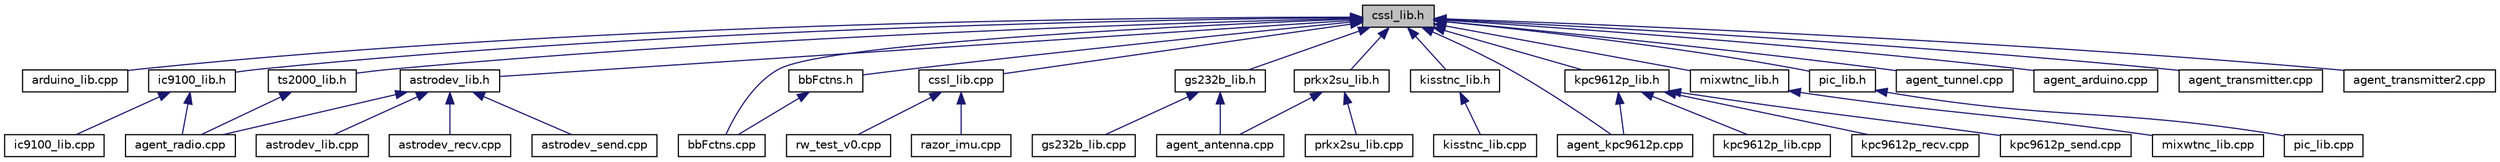 digraph "cssl_lib.h"
{
 // INTERACTIVE_SVG=YES
  edge [fontname="Helvetica",fontsize="10",labelfontname="Helvetica",labelfontsize="10"];
  node [fontname="Helvetica",fontsize="10",shape=record];
  Node28 [label="cssl_lib.h",height=0.2,width=0.4,color="black", fillcolor="grey75", style="filled", fontcolor="black"];
  Node28 -> Node29 [dir="back",color="midnightblue",fontsize="10",style="solid",fontname="Helvetica"];
  Node29 [label="arduino_lib.cpp",height=0.2,width=0.4,color="black", fillcolor="white", style="filled",URL="$arduino__lib_8cpp.html"];
  Node28 -> Node30 [dir="back",color="midnightblue",fontsize="10",style="solid",fontname="Helvetica"];
  Node30 [label="astrodev_lib.h",height=0.2,width=0.4,color="black", fillcolor="white", style="filled",URL="$astrodev__lib_8h.html",tooltip="ASTRODEV controller includes. "];
  Node30 -> Node31 [dir="back",color="midnightblue",fontsize="10",style="solid",fontname="Helvetica"];
  Node31 [label="astrodev_lib.cpp",height=0.2,width=0.4,color="black", fillcolor="white", style="filled",URL="$astrodev__lib_8cpp.html"];
  Node30 -> Node32 [dir="back",color="midnightblue",fontsize="10",style="solid",fontname="Helvetica"];
  Node32 [label="agent_radio.cpp",height=0.2,width=0.4,color="black", fillcolor="white", style="filled",URL="$agent__radio_8cpp.html",tooltip="Agent Radio for Satellite Ground Station. "];
  Node30 -> Node33 [dir="back",color="midnightblue",fontsize="10",style="solid",fontname="Helvetica"];
  Node33 [label="astrodev_recv.cpp",height=0.2,width=0.4,color="black", fillcolor="white", style="filled",URL="$astrodev__recv_8cpp.html"];
  Node30 -> Node34 [dir="back",color="midnightblue",fontsize="10",style="solid",fontname="Helvetica"];
  Node34 [label="astrodev_send.cpp",height=0.2,width=0.4,color="black", fillcolor="white", style="filled",URL="$astrodev__send_8cpp.html"];
  Node28 -> Node35 [dir="back",color="midnightblue",fontsize="10",style="solid",fontname="Helvetica"];
  Node35 [label="bbFctns.cpp",height=0.2,width=0.4,color="black", fillcolor="white", style="filled",URL="$bb_fctns_8cpp.html"];
  Node28 -> Node36 [dir="back",color="midnightblue",fontsize="10",style="solid",fontname="Helvetica"];
  Node36 [label="bbFctns.h",height=0.2,width=0.4,color="black", fillcolor="white", style="filled",URL="$bb_fctns_8h.html"];
  Node36 -> Node35 [dir="back",color="midnightblue",fontsize="10",style="solid",fontname="Helvetica"];
  Node28 -> Node37 [dir="back",color="midnightblue",fontsize="10",style="solid",fontname="Helvetica"];
  Node37 [label="cssl_lib.cpp",height=0.2,width=0.4,color="black", fillcolor="white", style="filled",URL="$cssl__lib_8cpp.html",tooltip="Simple Serial library source file. "];
  Node37 -> Node38 [dir="back",color="midnightblue",fontsize="10",style="solid",fontname="Helvetica"];
  Node38 [label="rw_test_v0.cpp",height=0.2,width=0.4,color="black", fillcolor="white", style="filled",URL="$rw__test__v0_8cpp.html"];
  Node37 -> Node39 [dir="back",color="midnightblue",fontsize="10",style="solid",fontname="Helvetica"];
  Node39 [label="razor_imu.cpp",height=0.2,width=0.4,color="black", fillcolor="white", style="filled",URL="$razor__imu_8cpp.html"];
  Node28 -> Node40 [dir="back",color="midnightblue",fontsize="10",style="solid",fontname="Helvetica"];
  Node40 [label="gs232b_lib.h",height=0.2,width=0.4,color="black", fillcolor="white", style="filled",URL="$gs232b__lib_8h.html",tooltip="GS-232B controller includes. "];
  Node40 -> Node41 [dir="back",color="midnightblue",fontsize="10",style="solid",fontname="Helvetica"];
  Node41 [label="gs232b_lib.cpp",height=0.2,width=0.4,color="black", fillcolor="white", style="filled",URL="$gs232b__lib_8cpp.html"];
  Node40 -> Node42 [dir="back",color="midnightblue",fontsize="10",style="solid",fontname="Helvetica"];
  Node42 [label="agent_antenna.cpp",height=0.2,width=0.4,color="black", fillcolor="white", style="filled",URL="$agent__antenna_8cpp.html",tooltip="Agent Antenna for Satellite Ground Station. "];
  Node28 -> Node43 [dir="back",color="midnightblue",fontsize="10",style="solid",fontname="Helvetica"];
  Node43 [label="ic9100_lib.h",height=0.2,width=0.4,color="black", fillcolor="white", style="filled",URL="$ic9100__lib_8h.html"];
  Node43 -> Node44 [dir="back",color="midnightblue",fontsize="10",style="solid",fontname="Helvetica"];
  Node44 [label="ic9100_lib.cpp",height=0.2,width=0.4,color="black", fillcolor="white", style="filled",URL="$ic9100__lib_8cpp.html"];
  Node43 -> Node32 [dir="back",color="midnightblue",fontsize="10",style="solid",fontname="Helvetica"];
  Node28 -> Node45 [dir="back",color="midnightblue",fontsize="10",style="solid",fontname="Helvetica"];
  Node45 [label="kisstnc_lib.h",height=0.2,width=0.4,color="black", fillcolor="white", style="filled",URL="$kisstnc__lib_8h.html",tooltip="KISSTNC controller includes. "];
  Node45 -> Node46 [dir="back",color="midnightblue",fontsize="10",style="solid",fontname="Helvetica"];
  Node46 [label="kisstnc_lib.cpp",height=0.2,width=0.4,color="black", fillcolor="white", style="filled",URL="$kisstnc__lib_8cpp.html"];
  Node28 -> Node47 [dir="back",color="midnightblue",fontsize="10",style="solid",fontname="Helvetica"];
  Node47 [label="kpc9612p_lib.h",height=0.2,width=0.4,color="black", fillcolor="white", style="filled",URL="$kpc9612p__lib_8h.html",tooltip="KPC-9612P controller includes. "];
  Node47 -> Node48 [dir="back",color="midnightblue",fontsize="10",style="solid",fontname="Helvetica"];
  Node48 [label="kpc9612p_lib.cpp",height=0.2,width=0.4,color="black", fillcolor="white", style="filled",URL="$kpc9612p__lib_8cpp.html"];
  Node47 -> Node49 [dir="back",color="midnightblue",fontsize="10",style="solid",fontname="Helvetica"];
  Node49 [label="agent_kpc9612p.cpp",height=0.2,width=0.4,color="black", fillcolor="white", style="filled",URL="$agent__kpc9612p_8cpp.html"];
  Node47 -> Node50 [dir="back",color="midnightblue",fontsize="10",style="solid",fontname="Helvetica"];
  Node50 [label="kpc9612p_recv.cpp",height=0.2,width=0.4,color="black", fillcolor="white", style="filled",URL="$kpc9612p__recv_8cpp.html"];
  Node47 -> Node51 [dir="back",color="midnightblue",fontsize="10",style="solid",fontname="Helvetica"];
  Node51 [label="kpc9612p_send.cpp",height=0.2,width=0.4,color="black", fillcolor="white", style="filled",URL="$kpc9612p__send_8cpp.html"];
  Node28 -> Node52 [dir="back",color="midnightblue",fontsize="10",style="solid",fontname="Helvetica"];
  Node52 [label="mixwtnc_lib.h",height=0.2,width=0.4,color="black", fillcolor="white", style="filled",URL="$mixwtnc__lib_8h.html",tooltip="MIXWTNC controller includes. "];
  Node52 -> Node53 [dir="back",color="midnightblue",fontsize="10",style="solid",fontname="Helvetica"];
  Node53 [label="mixwtnc_lib.cpp",height=0.2,width=0.4,color="black", fillcolor="white", style="filled",URL="$mixwtnc__lib_8cpp.html"];
  Node28 -> Node54 [dir="back",color="midnightblue",fontsize="10",style="solid",fontname="Helvetica"];
  Node54 [label="pic_lib.h",height=0.2,width=0.4,color="black", fillcolor="white", style="filled",URL="$pic__lib_8h.html",tooltip="pic include file. "];
  Node54 -> Node55 [dir="back",color="midnightblue",fontsize="10",style="solid",fontname="Helvetica"];
  Node55 [label="pic_lib.cpp",height=0.2,width=0.4,color="black", fillcolor="white", style="filled",URL="$pic__lib_8cpp.html"];
  Node28 -> Node56 [dir="back",color="midnightblue",fontsize="10",style="solid",fontname="Helvetica"];
  Node56 [label="prkx2su_lib.h",height=0.2,width=0.4,color="black", fillcolor="white", style="filled",URL="$prkx2su__lib_8h.html",tooltip="prkx2su controller includes "];
  Node56 -> Node57 [dir="back",color="midnightblue",fontsize="10",style="solid",fontname="Helvetica"];
  Node57 [label="prkx2su_lib.cpp",height=0.2,width=0.4,color="black", fillcolor="white", style="filled",URL="$prkx2su__lib_8cpp.html"];
  Node56 -> Node42 [dir="back",color="midnightblue",fontsize="10",style="solid",fontname="Helvetica"];
  Node28 -> Node58 [dir="back",color="midnightblue",fontsize="10",style="solid",fontname="Helvetica"];
  Node58 [label="ts2000_lib.h",height=0.2,width=0.4,color="black", fillcolor="white", style="filled",URL="$ts2000__lib_8h.html",tooltip="TS2000 controller includes. "];
  Node58 -> Node32 [dir="back",color="midnightblue",fontsize="10",style="solid",fontname="Helvetica"];
  Node28 -> Node59 [dir="back",color="midnightblue",fontsize="10",style="solid",fontname="Helvetica"];
  Node59 [label="agent_tunnel.cpp",height=0.2,width=0.4,color="black", fillcolor="white", style="filled",URL="$agent__tunnel_8cpp.html"];
  Node28 -> Node49 [dir="back",color="midnightblue",fontsize="10",style="solid",fontname="Helvetica"];
  Node28 -> Node60 [dir="back",color="midnightblue",fontsize="10",style="solid",fontname="Helvetica"];
  Node60 [label="agent_arduino.cpp",height=0.2,width=0.4,color="black", fillcolor="white", style="filled",URL="$agent__arduino_8cpp.html"];
  Node28 -> Node61 [dir="back",color="midnightblue",fontsize="10",style="solid",fontname="Helvetica"];
  Node61 [label="agent_transmitter.cpp",height=0.2,width=0.4,color="black", fillcolor="white", style="filled",URL="$agent__transmitter_8cpp.html"];
  Node28 -> Node62 [dir="back",color="midnightblue",fontsize="10",style="solid",fontname="Helvetica"];
  Node62 [label="agent_transmitter2.cpp",height=0.2,width=0.4,color="black", fillcolor="white", style="filled",URL="$agent__transmitter2_8cpp.html"];
}
